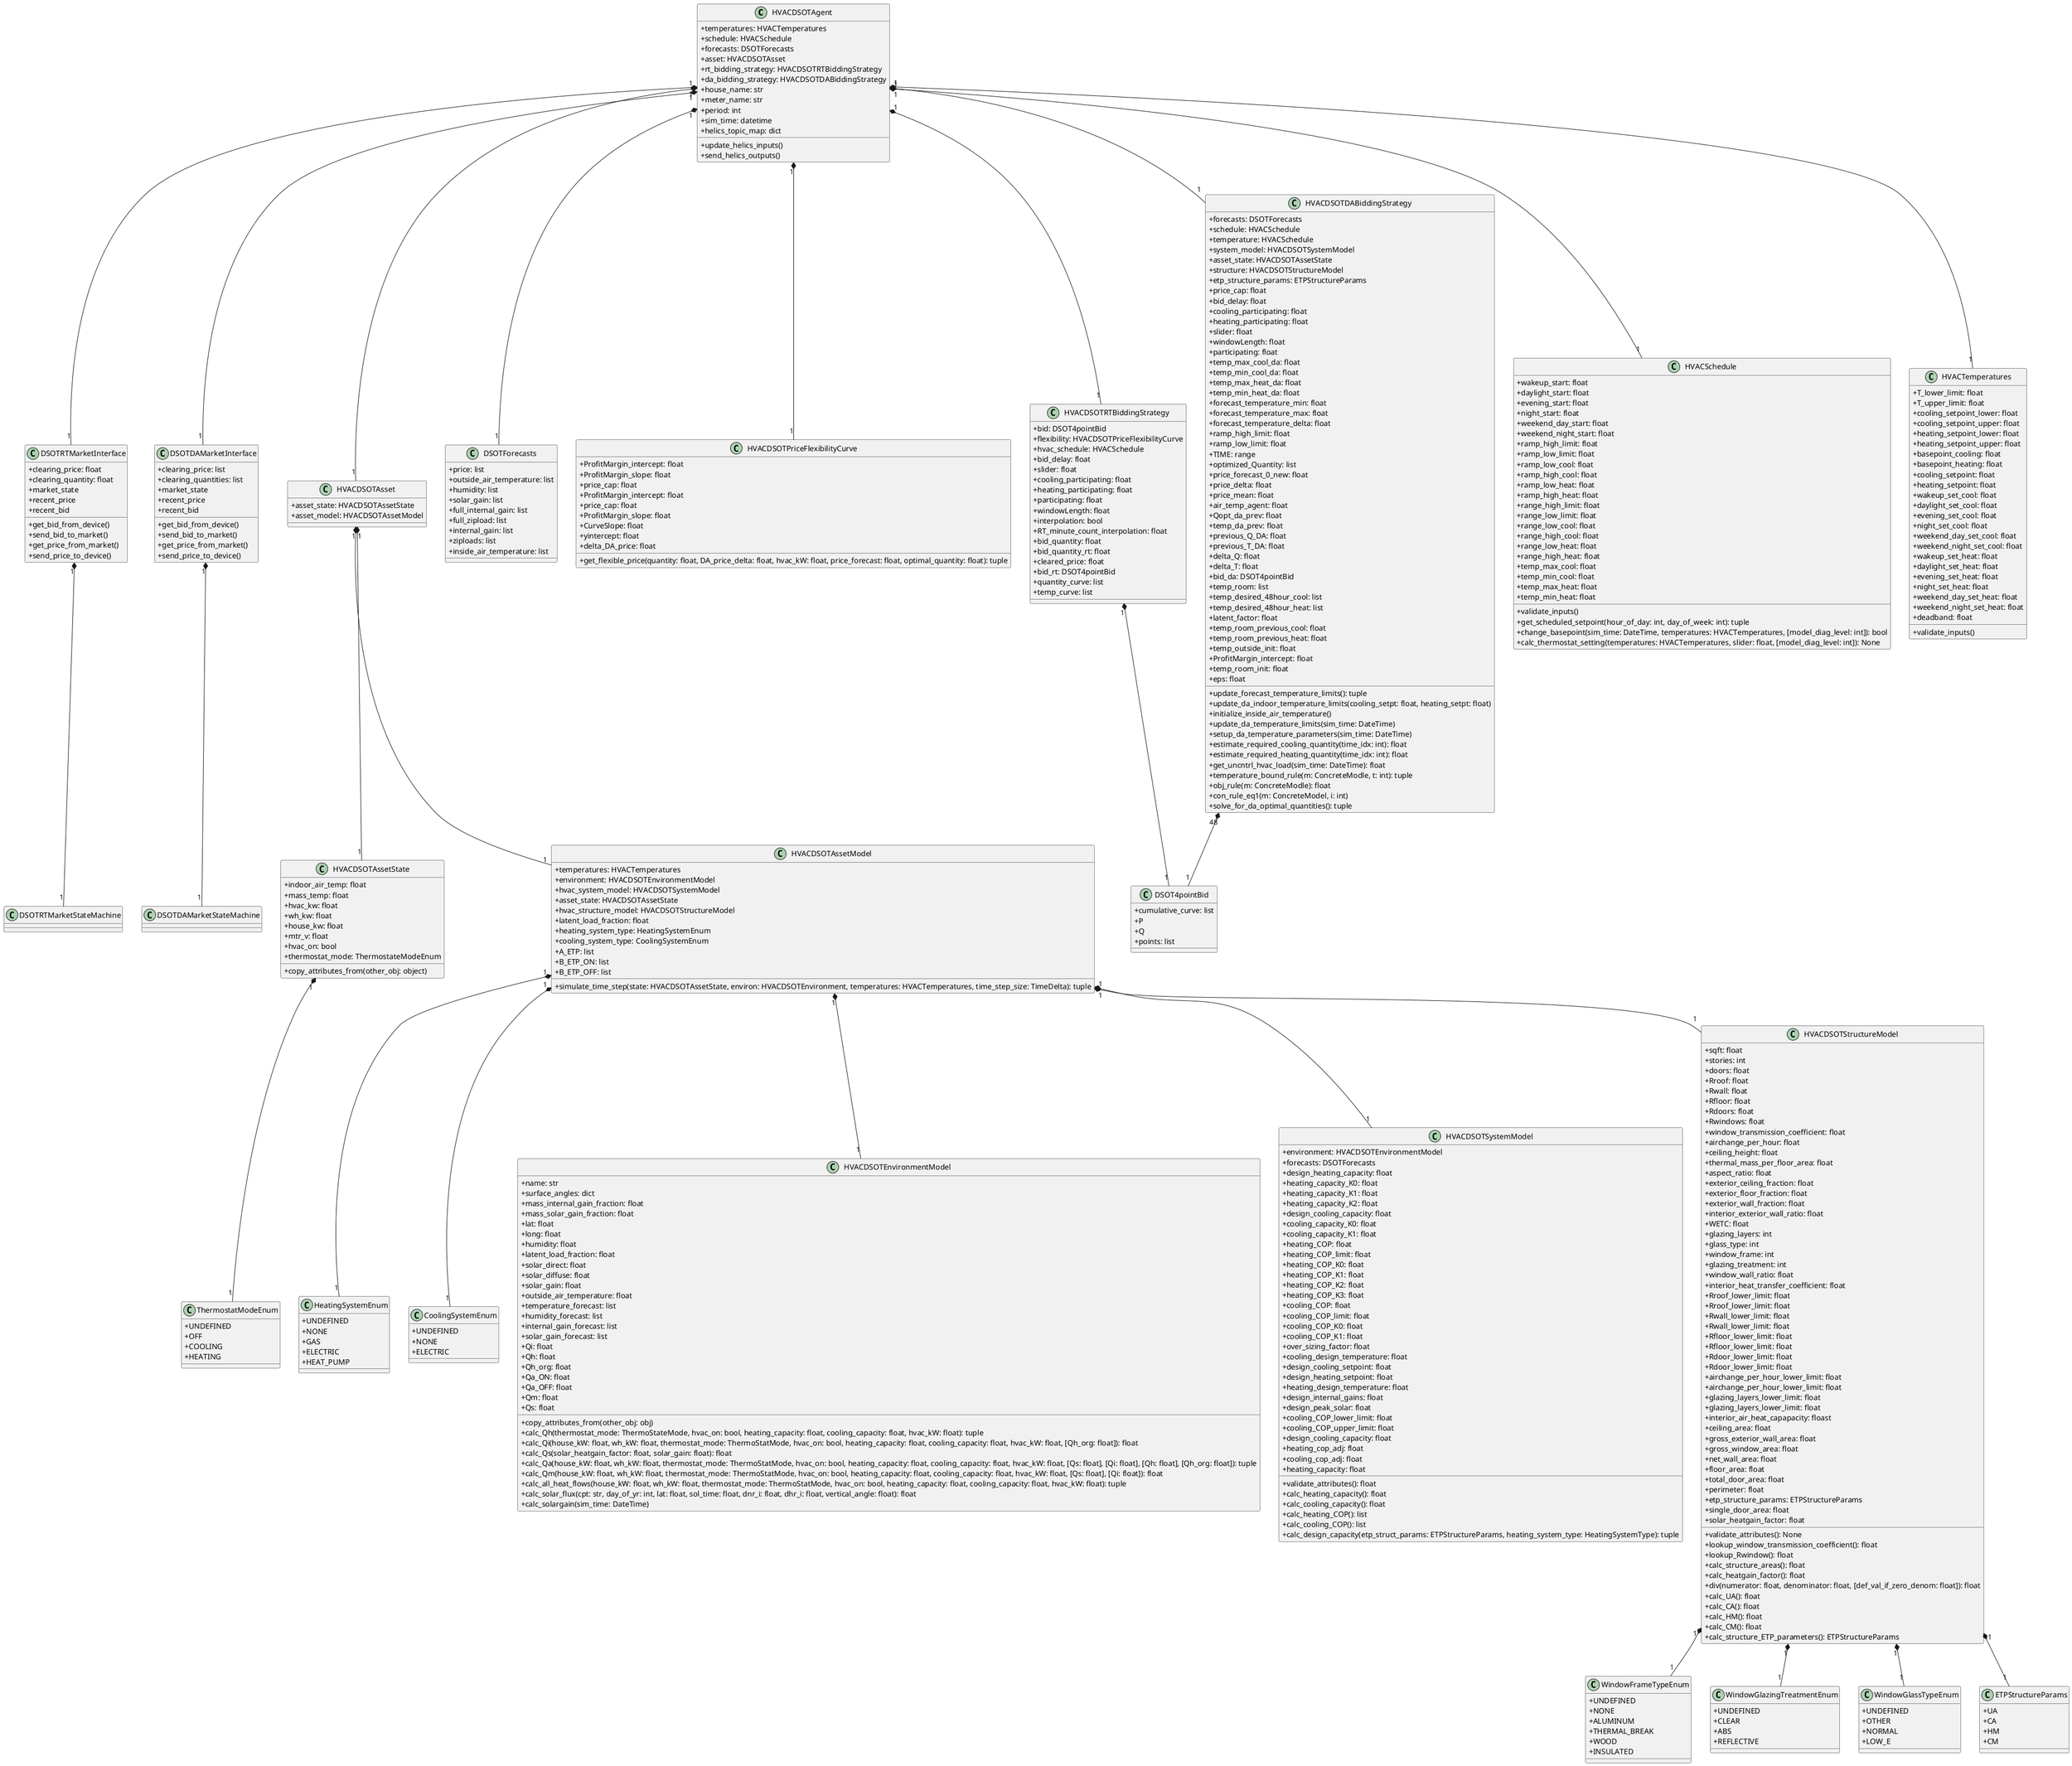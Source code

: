 @startuml 
skinparam classAttributeIconSize 0

class HVACDSOTAgent {
    + temperatures: HVACTemperatures
    + schedule: HVACSchedule
    + forecasts: DSOTForecasts
    + asset: HVACDSOTAsset
    + rt_bidding_strategy: HVACDSOTRTBiddingStrategy
    + da_bidding_strategy: HVACDSOTDABiddingStrategy
    + house_name: str
    + meter_name: str 
    + period: int 
    + sim_time: datetime
    + helics_topic_map: dict
    + update_helics_inputs()
    + send_helics_outputs()
}
class DSOTRTMarketStateMachine {
}
class DSOTDAMarketStateMachine {
}
class DSOTRTMarketInterface {
    + clearing_price: float  
    + clearing_quantity: float 
}
class DSOTDAMarketInterface {
    + clearing_price: list 
    + clearing_quantities: list 
}
class DSOT4pointBid {
    + cumulative_curve: list
    + P 
    + Q
    + points: list
}
class HVACDSOTAsset {  
    + asset_state: HVACDSOTAssetState
    + asset_model: HVACDSOTAssetModel
}
class ThermostatModeEnum{
    + UNDEFINED
    + OFF 
    + COOLING 
    + HEATING
}
class HeatingSystemEnum{
    + UNDEFINED 
    + NONE 
    + GAS 
    + ELECTRIC 
    + HEAT_PUMP 
}
class CoolingSystemEnum{
    + UNDEFINED 
    + NONE 
    + ELECTRIC
}
class WindowFrameTypeEnum{
    + UNDEFINED
    + NONE 
    + ALUMINUM
    + THERMAL_BREAK
    + WOOD 
    + INSULATED 
}
class WindowGlazingTreatmentEnum{
    + UNDEFINED
    + CLEAR 
    + ABS 
    + REFLECTIVE
}
class WindowGlassTypeEnum{
    + UNDEFINED
    + OTHER
    + NORMAL 
    + LOW_E
}
class ETPStructureParams{
    + UA
    + CA
    + HM
    + CM
}


class DSOTForecasts {
    + price: list
    + outside_air_temperature: list
    + humidity: list
    + solar_gain: list
    + full_internal_gain: list
    + full_zipload: list
    + internal_gain: list
    + ziploads: list 
    + inside_air_temperature: list

    
}
class HVACDSOTAssetState {
    + indoor_air_temp: float
    + mass_temp: float
    + hvac_kw: float
    + wh_kw: float
    + house_kw: float
    + mtr_v: float
    + hvac_on: bool
    + thermostat_mode: ThermostateModeEnum
    + copy_attributes_from(other_obj: object)
}
class HVACDSOTEnvironmentModel{
    + name: str
    + surface_angles: dict
    + mass_internal_gain_fraction: float
    + mass_solar_gain_fraction: float
    + lat: float
    + long: float
    + humidity: float
    + latent_load_fraction: float
    + solar_direct: float
    + solar_diffuse: float
    + solar_gain: float
    + outside_air_temperature: float
    + temperature_forecast: list
    + humidity_forecast: list
    + internal_gain_forecast: list
    + solar_gain_forecast: list
    + Qi: float
    + Qh: float
    + Qh_org: float
    + Qa_ON: float
    + Qa_OFF: float
    + Qm: float
    + Qs: float
    + copy_attributes_from(other_obj: obj)
    + calc_Qh(thermostat_mode: ThermoStateMode, hvac_on: bool, heating_capacity: float, cooling_capacity: float, hvac_kW: float): tuple
    + calc_Qi(house_kW: float, wh_kW: float, thermostat_mode: ThermoStatMode, hvac_on: bool, heating_capacity: float, cooling_capacity: float, hvac_kW: float, [Qh_org: float]): float
    + calc_Qs(solar_heatgain_factor: float, solar_gain: float): float
    + calc_Qa(house_kW: float, wh_kW: float, thermostat_mode: ThermoStatMode, hvac_on: bool, heating_capacity: float, cooling_capacity: float, hvac_kW: float, [Qs: float], [Qi: float], [Qh: float], [Qh_org: float]): tuple
    + calc_Qm(house_kW: float, wh_kW: float, thermostat_mode: ThermoStatMode, hvac_on: bool, heating_capacity: float, cooling_capacity: float, hvac_kW: float, [Qs: float], [Qi: float]): float
    + calc_all_heat_flows(house_kW: float, wh_kW: float, thermostat_mode: ThermoStatMode, hvac_on: bool, heating_capacity: float, cooling_capacity: float, hvac_kW: float): tuple
    + calc_solar_flux(cpt: str, day_of_yr: int, lat: float, sol_time: float, dnr_i: float, dhr_i: float, vertical_angle: float): float
    + calc_solargain(sim_time: DateTime)
}
class HVACDSOTAssetModel {
    + temperatures: HVACTemperatures
    + environment: HVACDSOTEnvironmentModel
    + hvac_system_model: HVACDSOTSystemModel
    + asset_state: HVACDSOTAssetState
    + hvac_structure_model: HVACDSOTStructureModel
    + latent_load_fraction: float
    + heating_system_type: HeatingSystemEnum
    + cooling_system_type: CoolingSystemEnum
    + A_ETP: list
    + B_ETP_ON: list
    + B_ETP_OFF: list
    + simulate_time_step(state: HVACDSOTAssetState, environ: HVACDSOTEnvironment, temperatures: HVACTemperatures, time_step_size: TimeDelta): tuple
}
class HVACDSOTSystemModel {
    + environment: HVACDSOTEnvironmentModel
    + forecasts: DSOTForecasts
    + design_heating_capacity: float
    + heating_capacity_K0: float
    + heating_capacity_K1: float
    + heating_capacity_K2: float
    + design_cooling_capacity: float
    + cooling_capacity_K0: float
    + cooling_capacity_K1: float
    + heating_COP: float
    + heating_COP_limit: float
    + heating_COP_K0: float
    + heating_COP_K1: float
    + heating_COP_K2: float
    + heating_COP_K3: float
    + cooling_COP: float
    + cooling_COP_limit: float
    + cooling_COP_K0: float
    + cooling_COP_K1: float
    + over_sizing_factor: float
    + cooling_design_temperature: float
    + design_cooling_setpoint: float
    + design_heating_setpoint: float
    + heating_design_temperature: float
    + design_internal_gains: float
    + design_peak_solar: float
    + cooling_COP_lower_limit: float
    + cooling_COP_upper_limit: float
    + design_cooling_capacity: float
    + heating_cop_adj: float
    + cooling_cop_adj: float
    + heating_capacity: float
    + validate_attributes(): float
    + calc_heating_capacity(): float 
    + calc_cooling_capacity(): float
    + calc_heating_COP(): list
    + calc_cooling_COP(): list
    + calc_design_capacity(etp_struct_params: ETPStructureParams, heating_system_type: HeatingSystemType): tuple
}

class HVACDSOTPriceFlexibilityCurve{
    + ProfitMargin_intercept: float
    + ProfitMargin_slope: float
    + price_cap: float
    + get_flexible_price(quantity: float, DA_price_delta: float, hvac_kW: float, price_forecast: float, optimal_quantity: float): tuple
}

class HVACDSOTStructureModel{
    + sqft: float
    + stories: int
    + doors: float
    + Rroof: float
    + Rwall: float
    + Rfloor: float
    + Rdoors: float
    + Rwindows: float
    + window_transmission_coefficient: float
    + airchange_per_hour: float
    + ceiling_height: float
    + thermal_mass_per_floor_area: float
    + aspect_ratio: float
    + exterior_ceiling_fraction: float
    + exterior_floor_fraction: float
    + exterior_wall_fraction: float
    + interior_exterior_wall_ratio: float
    + WETC: float
    + glazing_layers: int
    + glass_type: int
    + window_frame: int
    + glazing_treatment: int
    + window_wall_ratio: float
    + interior_heat_transfer_coefficient: float
    + Rroof_lower_limit: float
    + Rroof_lower_limit: float
    + Rwall_lower_limit: float
    + Rwall_lower_limit: float
    + Rfloor_lower_limit: float
    + Rfloor_lower_limit: float
    + Rdoor_lower_limit: float
    + Rdoor_lower_limit: float
    + airchange_per_hour_lower_limit: float
    + airchange_per_hour_lower_limit: float
    + glazing_layers_lower_limit: float
    + glazing_layers_lower_limit: float
    + interior_air_heat_capapacity: floast
    + ceiling_area: float
    + gross_exterior_wall_area: float
    + gross_window_area: float
    + net_wall_area: float
    + floor_area: float
    + total_door_area: float
    + perimeter: float
    + etp_structure_params: ETPStructureParams
    + single_door_area: float
    + solar_heatgain_factor: float
    + validate_attributes(): None
    + lookup_window_transmission_coefficient(): float
    + lookup_Rwindow(): float
    + calc_structure_areas(): float
    + calc_heatgain_factor(): float
    + div(numerator: float, denominator: float, [def_val_if_zero_denom: float]): float
    + calc_UA(): float
    + calc_CA(): float
    + calc_HM(): float
    + calc_CM(): float
    + calc_structure_ETP_parameters(): ETPStructureParams
}

class HVACDSOTPriceFlexibilityCurve {
    + ProfitMargin_intercept: float
    + price_cap: float 
    + ProfitMargin_slope: float
    + CurveSlope: float
    + yintercept: float
    + delta_DA_price: float
}

class HVACDSOTRTBiddingStrategy {
    + bid: DSOT4pointBid
    + flexibility: HVACDSOTPriceFlexibilityCurve
    + hvac_schedule: HVACSchedule
    + bid_delay: float
    + slider: float
    + cooling_participating: float
    + heating_participating: float
    + participating: float
    + windowLength: float
    + interpolation: bool
    + RT_minute_count_interpolation: float
    + bid_quantity: float
    + bid_quantity_rt: float
    + cleared_price: float
    + bid_rt: DSOT4pointBid
    + quantity_curve: list
    + temp_curve: list
}
class HVACDSOTDABiddingStrategy {
    + forecasts: DSOTForecasts
    + schedule: HVACSchedule
    + temperature: HVACSchedule
    + system_model: HVACDSOTSystemModel
    + asset_state: HVACDSOTAssetState
    + structure: HVACDSOTStructureModel
    + etp_structure_params: ETPStructureParams
    + price_cap: float
    + bid_delay: float
    + cooling_participating: float
    + heating_participating: float
    + slider: float
    + windowLength: float
    + participating: float
    + temp_max_cool_da: float
    + temp_min_cool_da: float
    + temp_max_heat_da: float
    + temp_min_heat_da: float
    + forecast_temperature_min: float
    + forecast_temperature_max: float
    + forecast_temperature_delta: float
    + ramp_high_limit: float
    + ramp_low_limit: float
    + TIME: range
    + optimized_Quantity: list
    + price_forecast_0_new: float
    + price_delta: float
    + price_mean: float
    + air_temp_agent: float
    + Qopt_da_prev: float
    + temp_da_prev: float
    + previous_Q_DA: float
    + previous_T_DA: float
    + delta_Q: float
    + delta_T: float
    + bid_da: DSOT4pointBid
    + temp_room: list
    + temp_desired_48hour_cool: list
    + temp_desired_48hour_heat: list
    + latent_factor: float
    + temp_room_previous_cool: float
    + temp_room_previous_heat: float
    + temp_outside_init: float
    + ProfitMargin_intercept: float
    + temp_room_init: float
    + eps: float
    + update_forecast_temperature_limits(): tuple
    + update_da_indoor_temperature_limits(cooling_setpt: float, heating_setpt: float)
    + initialize_inside_air_temperature()
    + update_da_temperature_limits(sim_time: DateTime)
    + setup_da_temperature_parameters(sim_time: DateTime)
    + estimate_required_cooling_quantity(time_idx: int): float
    + estimate_required_heating_quantity(time_idx: int): float
    + get_uncntrl_hvac_load(sim_time: DateTime): float
    + temperature_bound_rule(m: ConcreteModle, t: int): tuple
    + obj_rule(m: ConcreteModle): float
    + con_rule_eq1(m: ConcreteModel, i: int)
    + solve_for_da_optimal_quantities(): tuple
}
class HVACSchedule{
    + wakeup_start: float 
    + daylight_start: float 
    + evening_start: float 
    + night_start: float 
    + weekend_day_start: float 
    + weekend_night_start: float 
    + ramp_high_limit: float
    + ramp_low_limit: float
    + ramp_low_cool: float
    + ramp_high_cool: float
    + ramp_low_heat: float
    + ramp_high_heat: float
    + range_high_limit: float
    + range_low_limit: float
    + range_low_cool: float
    + range_high_cool: float
    + range_low_heat: float
    + range_high_heat: float
    + temp_max_cool: float
    + temp_min_cool: float
    + temp_max_heat: float
    + temp_min_heat: float
    + validate_inputs()
    + get_scheduled_setpoint(hour_of_day: int, day_of_week: int): tuple
    + change_basepoint(sim_time: DateTime, temperatures: HVACTemperatures, [model_diag_level: int]): bool
    + calc_thermostat_setting(temperatures: HVACTemperatures, slider: float, [model_diag_level: int]): None
}
class HVACTemperatures{
    + T_lower_limit: float 
    + T_upper_limit: float 
    + cooling_setpoint_lower: float 
    + cooling_setpoint_upper: float 
    + heating_setpoint_lower: float
    + heating_setpoint_upper: float
    + basepoint_cooling: float
    + basepoint_heating: float
    + cooling_setpoint: float
    + heating_setpoint: float
    + wakeup_set_cool: float
    + daylight_set_cool: float
    + evening_set_cool: float
    + night_set_cool: float
    + weekend_day_set_cool: float
    + weekend_night_set_cool: float
    + wakeup_set_heat: float
    + daylight_set_heat: float
    + evening_set_heat: float
    + night_set_heat: float
    + weekend_day_set_heat: float
    + weekend_night_set_heat: float
    + deadband: float
    + validate_inputs()
}

class DSOTRTMarketInterface{
    + market_state
    + recent_price
    + recent_bid
    + get_bid_from_device()
    + send_bid_to_market()
    + get_price_from_market()
    + send_price_to_device()
}

class DSOTDAMarketInterface{
    + market_state
    + recent_price
    + recent_bid
    + get_bid_from_device()
    + send_bid_to_market()
    + get_price_from_market()
    + send_price_to_device()
}




HVACDSOTAgent "1" *-- "1" HVACDSOTRTBiddingStrategy
HVACDSOTAgent "1" *-- "1" HVACDSOTDABiddingStrategy
HVACDSOTAgent "1" *-- "1" DSOTRTMarketInterface
HVACDSOTAgent "1" *-- "1" DSOTDAMarketInterface
HVACDSOTAgent "1" *-- "1" HVACDSOTAsset
HVACDSOTAgent "1" *-- "1" HVACSchedule
HVACDSOTAgent "1" *-- "1" HVACTemperatures
HVACDSOTAgent "1" *-- "1" DSOTForecasts
HVACDSOTAgent "1" *-- "1" HVACDSOTPriceFlexibilityCurve


HVACDSOTAsset "1" *-- "1" HVACDSOTAssetModel 
HVACDSOTAsset "1" *-- "1" HVACDSOTAssetState

DSOTRTMarketInterface "1" *-- "1" DSOTRTMarketStateMachine
DSOTDAMarketInterface "1" *-- "1" DSOTDAMarketStateMachine
HVACDSOTRTBiddingStrategy "1" *-- "1" DSOT4pointBid
HVACDSOTDABiddingStrategy "48" *-- "1" DSOT4pointBid
HVACDSOTAssetModel "1" *-- "1" HVACDSOTEnvironmentModel
HVACDSOTAssetState "1" *-- "1" ThermostatModeEnum
HVACDSOTAssetModel "1" *-- "1" HeatingSystemEnum
HVACDSOTAssetModel "1" *-- "1" CoolingSystemEnum
HVACDSOTAssetModel "1" *-- "1"  HVACDSOTSystemModel
HVACDSOTAssetModel "1" *-- "1"  HVACDSOTStructureModel
HVACDSOTStructureModel "1" *-- "1"  WindowFrameTypeEnum
HVACDSOTStructureModel "1" *-- "1"  WindowGlazingTreatmentEnum
HVACDSOTStructureModel "1" *-- "1"  WindowGlassTypeEnum
HVACDSOTStructureModel "1" *-- "1" ETPStructureParams


@enduml